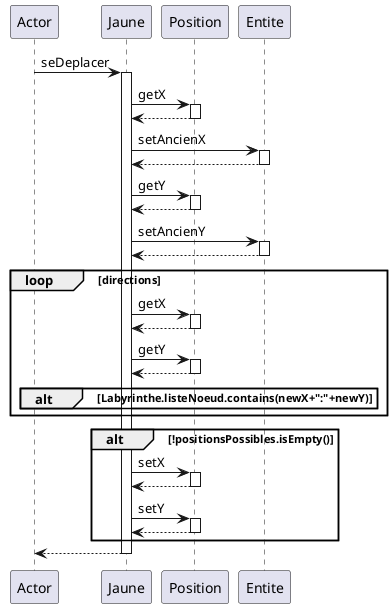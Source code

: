 @startuml
participant Actor
Actor -> Jaune : seDeplacer
activate Jaune
Jaune -> Position : getX
activate Position
Position --> Jaune
deactivate Position
Jaune -> Entite : setAncienX
activate Entite
Entite --> Jaune
deactivate Entite
Jaune -> Position : getY
activate Position
Position --> Jaune
deactivate Position
Jaune -> Entite : setAncienY
activate Entite
Entite --> Jaune
deactivate Entite
loop directions
Jaune -> Position : getX
activate Position
Position --> Jaune
deactivate Position
Jaune -> Position : getY
activate Position
Position --> Jaune
deactivate Position
alt Labyrinthe.listeNoeud.contains(newX+":"+newY)
end
end
alt !positionsPossibles.isEmpty()
Jaune -> Position : setX
activate Position
Position --> Jaune
deactivate Position
Jaune -> Position : setY
activate Position
Position --> Jaune
deactivate Position
end
return
@enduml